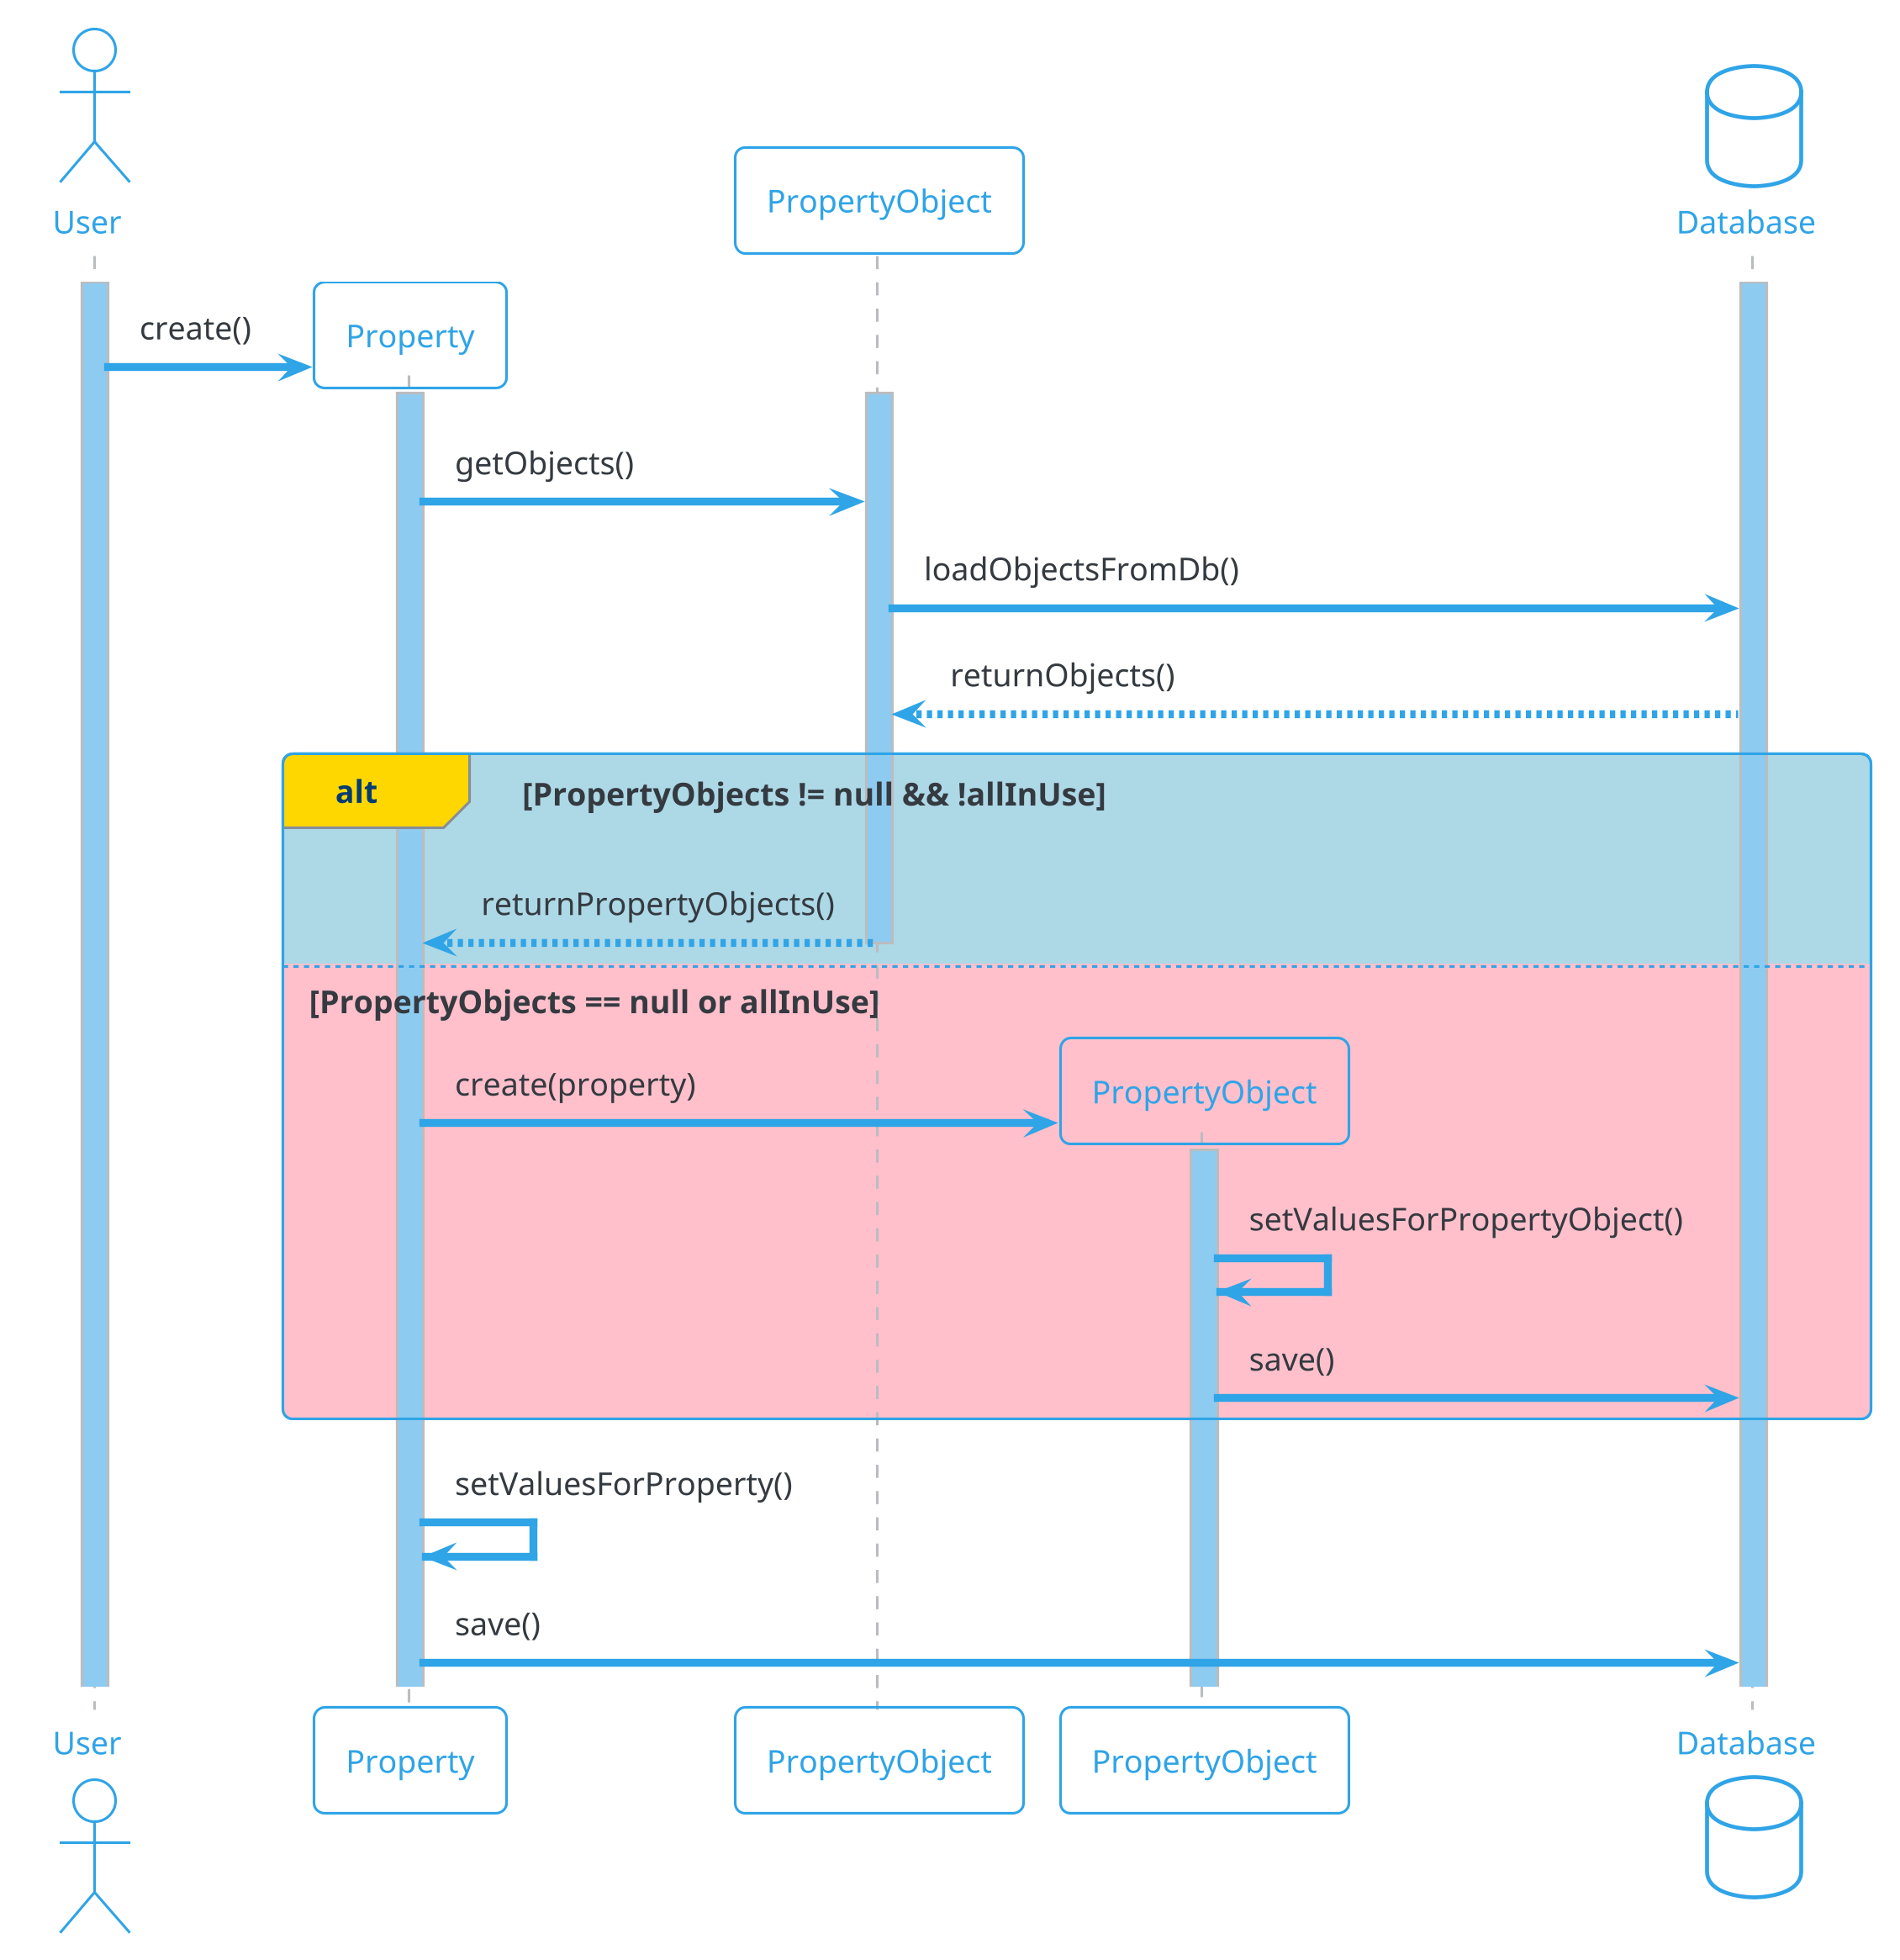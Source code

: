 @startuml LiegenschaftErfassen
!theme cerulean-outline

skinparam sequence {
LifeLineBackgroundColor #8ECBF1
ParticipantPadding 2
}
skinparam dpi 300

actor User as user
activate user
participant Property as prop
participant PropertyObject as exprobj
participant PropertyObject as probj
database Database as db
activate db
create prop
user -> prop ++ : create()
activate exprobj
prop -> exprobj : getObjects()
exprobj -> db : loadObjectsFromDb()
db --> exprobj : returnObjects()
alt#Gold #LightBlue PropertyObjects != null && !allInUse
  exprobj --> prop : returnPropertyObjects()
deactivate exprobj
else #Pink PropertyObjects == null or allInUse
  create probj
  prop -> probj ++ : create(property)
  probj -> probj : setValuesForPropertyObject()  
  probj -> db : save()
end 
prop ->prop : setValuesForProperty()  
prop ->db : save()
@enduml
